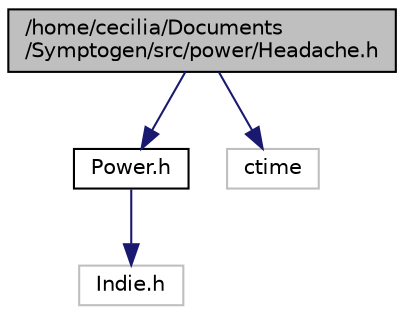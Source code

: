 digraph "/home/cecilia/Documents/Symptogen/src/power/Headache.h"
{
  edge [fontname="Helvetica",fontsize="10",labelfontname="Helvetica",labelfontsize="10"];
  node [fontname="Helvetica",fontsize="10",shape=record];
  Node1 [label="/home/cecilia/Documents\l/Symptogen/src/power/Headache.h",height=0.2,width=0.4,color="black", fillcolor="grey75", style="filled" fontcolor="black"];
  Node1 -> Node2 [color="midnightblue",fontsize="10",style="solid",fontname="Helvetica"];
  Node2 [label="Power.h",height=0.2,width=0.4,color="black", fillcolor="white", style="filled",URL="$_power_8h.html"];
  Node2 -> Node3 [color="midnightblue",fontsize="10",style="solid",fontname="Helvetica"];
  Node3 [label="Indie.h",height=0.2,width=0.4,color="grey75", fillcolor="white", style="filled"];
  Node1 -> Node4 [color="midnightblue",fontsize="10",style="solid",fontname="Helvetica"];
  Node4 [label="ctime",height=0.2,width=0.4,color="grey75", fillcolor="white", style="filled"];
}
